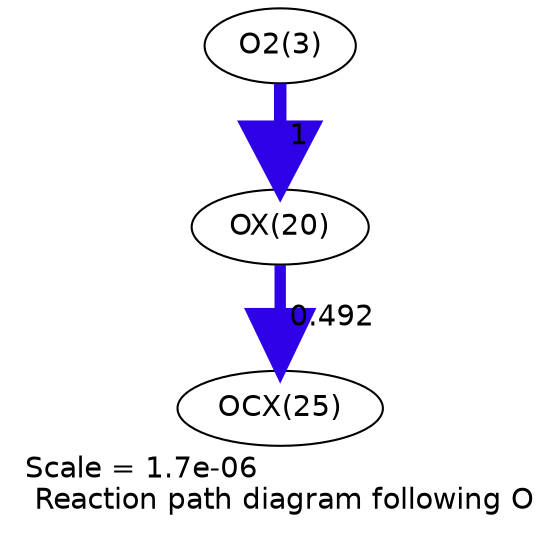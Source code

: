 digraph reaction_paths {
center=1;
s5 -> s26[fontname="Helvetica", penwidth=6, arrowsize=3, color="0.7, 1.5, 0.9"
, label=" 1"];
s26 -> s31[fontname="Helvetica", penwidth=5.46, arrowsize=2.73, color="0.7, 0.992, 0.9"
, label=" 0.492"];
s5 [ fontname="Helvetica", label="O2(3)"];
s26 [ fontname="Helvetica", label="OX(20)"];
s31 [ fontname="Helvetica", label="OCX(25)"];
 label = "Scale = 1.7e-06\l Reaction path diagram following O";
 fontname = "Helvetica";
}
